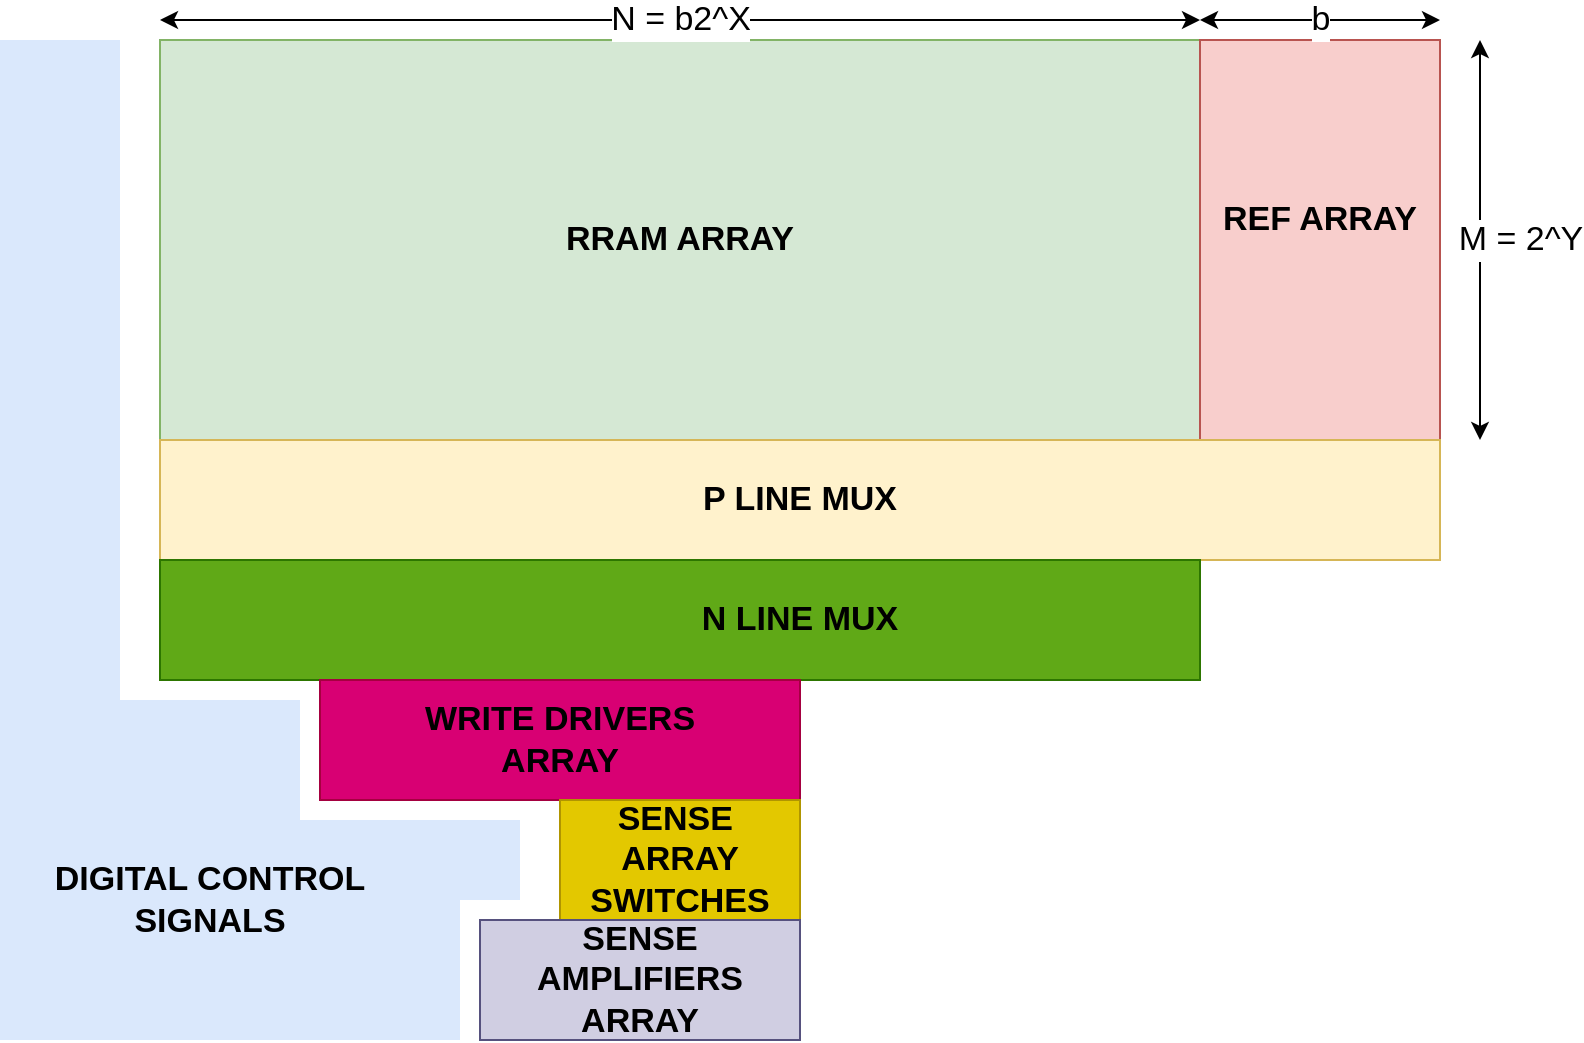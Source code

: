 <mxfile version="14.8.5" type="device"><diagram id="7RxyOyyKwwhVmQKm-WeD" name="Page-1"><mxGraphModel dx="1038" dy="489" grid="1" gridSize="10" guides="1" tooltips="1" connect="1" arrows="1" fold="1" page="1" pageScale="1" pageWidth="850" pageHeight="1100" math="0" shadow="0"><root><mxCell id="0"/><mxCell id="1" parent="0"/><mxCell id="-J6BGSLgd8SF7t0-IgIo-1" value="" style="rounded=0;whiteSpace=wrap;html=1;fillColor=#d5e8d4;strokeColor=#82b366;" parent="1" vertex="1"><mxGeometry x="80" y="40" width="520" height="200" as="geometry"/></mxCell><mxCell id="-J6BGSLgd8SF7t0-IgIo-2" value="" style="rounded=0;whiteSpace=wrap;html=1;fillColor=#f8cecc;strokeColor=#b85450;" parent="1" vertex="1"><mxGeometry x="600" y="40" width="120" height="200" as="geometry"/></mxCell><mxCell id="-J6BGSLgd8SF7t0-IgIo-4" value="" style="rounded=0;whiteSpace=wrap;html=1;fillColor=#fff2cc;strokeColor=#d6b656;" parent="1" vertex="1"><mxGeometry x="80" y="240" width="640" height="60" as="geometry"/></mxCell><mxCell id="-J6BGSLgd8SF7t0-IgIo-6" value="" style="rounded=0;whiteSpace=wrap;html=1;fillColor=#60a917;strokeColor=#2D7600;fontColor=#ffffff;" parent="1" vertex="1"><mxGeometry x="80" y="300" width="520" height="60" as="geometry"/></mxCell><mxCell id="-J6BGSLgd8SF7t0-IgIo-8" value="" style="rounded=0;whiteSpace=wrap;html=1;fillColor=#d80073;strokeColor=#A50040;fontColor=#ffffff;" parent="1" vertex="1"><mxGeometry x="160" y="360" width="240" height="60" as="geometry"/></mxCell><mxCell id="-J6BGSLgd8SF7t0-IgIo-11" value="" style="rounded=0;whiteSpace=wrap;html=1;fillColor=#e3c800;strokeColor=#B09500;fontColor=#000000;" parent="1" vertex="1"><mxGeometry x="280" y="420" width="120" height="60" as="geometry"/></mxCell><mxCell id="-J6BGSLgd8SF7t0-IgIo-12" value="" style="rounded=0;whiteSpace=wrap;html=1;fillColor=#d0cee2;strokeColor=#56517e;" parent="1" vertex="1"><mxGeometry x="240" y="480" width="160" height="60" as="geometry"/></mxCell><mxCell id="-J6BGSLgd8SF7t0-IgIo-15" value="" style="rounded=0;whiteSpace=wrap;html=1;fillColor=#dae8fc;strokeColor=none;" parent="1" vertex="1"><mxGeometry y="40" width="60" height="500" as="geometry"/></mxCell><mxCell id="-J6BGSLgd8SF7t0-IgIo-16" value="" style="rounded=0;whiteSpace=wrap;html=1;fillColor=#dae8fc;strokeColor=none;" parent="1" vertex="1"><mxGeometry x="60" y="370" width="90" height="170" as="geometry"/></mxCell><mxCell id="-J6BGSLgd8SF7t0-IgIo-17" value="" style="rounded=0;whiteSpace=wrap;html=1;fillColor=#dae8fc;strokeColor=none;" parent="1" vertex="1"><mxGeometry x="150" y="430" width="110" height="40" as="geometry"/></mxCell><mxCell id="-J6BGSLgd8SF7t0-IgIo-18" value="" style="rounded=0;whiteSpace=wrap;html=1;fillColor=#dae8fc;strokeColor=none;" parent="1" vertex="1"><mxGeometry x="150" y="470" width="80" height="70" as="geometry"/></mxCell><mxCell id="-J6BGSLgd8SF7t0-IgIo-20" value="RRAM ARRAY" style="text;html=1;strokeColor=none;fillColor=none;align=center;verticalAlign=middle;whiteSpace=wrap;rounded=0;fontSize=17;fontStyle=1" parent="1" vertex="1"><mxGeometry x="260" y="130" width="160" height="20" as="geometry"/></mxCell><mxCell id="-J6BGSLgd8SF7t0-IgIo-21" value="REF ARRAY" style="text;html=1;strokeColor=none;fillColor=none;align=center;verticalAlign=middle;whiteSpace=wrap;rounded=0;fontSize=17;fontStyle=1" parent="1" vertex="1"><mxGeometry x="580" y="120" width="160" height="20" as="geometry"/></mxCell><mxCell id="-J6BGSLgd8SF7t0-IgIo-22" value="P LINE MUX" style="text;html=1;strokeColor=none;fillColor=none;align=center;verticalAlign=middle;whiteSpace=wrap;rounded=0;fontSize=17;fontStyle=1" parent="1" vertex="1"><mxGeometry x="320" y="260" width="160" height="20" as="geometry"/></mxCell><mxCell id="-J6BGSLgd8SF7t0-IgIo-23" value="N LINE MUX" style="text;html=1;strokeColor=none;fillColor=none;align=center;verticalAlign=middle;whiteSpace=wrap;rounded=0;fontSize=17;fontStyle=1" parent="1" vertex="1"><mxGeometry x="320" y="320" width="160" height="20" as="geometry"/></mxCell><mxCell id="-J6BGSLgd8SF7t0-IgIo-24" value="WRITE DRIVERS ARRAY" style="text;html=1;strokeColor=none;fillColor=none;align=center;verticalAlign=middle;whiteSpace=wrap;rounded=0;fontSize=17;fontStyle=1" parent="1" vertex="1"><mxGeometry x="200" y="380" width="160" height="20" as="geometry"/></mxCell><mxCell id="-J6BGSLgd8SF7t0-IgIo-26" value="SENSE&amp;nbsp; ARRAY SWITCHES" style="text;html=1;strokeColor=none;fillColor=none;align=center;verticalAlign=middle;whiteSpace=wrap;rounded=0;fontSize=17;fontStyle=1" parent="1" vertex="1"><mxGeometry x="300" y="440" width="80" height="20" as="geometry"/></mxCell><mxCell id="-J6BGSLgd8SF7t0-IgIo-27" value="SENSE AMPLIFIERS ARRAY" style="text;html=1;strokeColor=none;fillColor=none;align=center;verticalAlign=middle;whiteSpace=wrap;rounded=0;fontSize=17;fontStyle=1" parent="1" vertex="1"><mxGeometry x="240" y="500" width="160" height="20" as="geometry"/></mxCell><mxCell id="-J6BGSLgd8SF7t0-IgIo-28" value="DIGITAL CONTROL SIGNALS" style="text;html=1;strokeColor=none;fillColor=none;align=center;verticalAlign=middle;whiteSpace=wrap;rounded=0;fontSize=17;fontStyle=1" parent="1" vertex="1"><mxGeometry x="25" y="460" width="160" height="20" as="geometry"/></mxCell><mxCell id="-J6BGSLgd8SF7t0-IgIo-29" value="N = b2^X" style="endArrow=classic;startArrow=classic;html=1;fontSize=17;" parent="1" edge="1"><mxGeometry width="50" height="50" relative="1" as="geometry"><mxPoint x="80" y="30" as="sourcePoint"/><mxPoint x="600" y="30" as="targetPoint"/></mxGeometry></mxCell><mxCell id="-J6BGSLgd8SF7t0-IgIo-30" value="b" style="endArrow=classic;startArrow=classic;html=1;fontSize=17;" parent="1" edge="1"><mxGeometry width="50" height="50" relative="1" as="geometry"><mxPoint x="600" y="30" as="sourcePoint"/><mxPoint x="720" y="30" as="targetPoint"/></mxGeometry></mxCell><mxCell id="-J6BGSLgd8SF7t0-IgIo-31" value="M = 2^Y" style="endArrow=classic;startArrow=classic;html=1;fontSize=17;" parent="1" edge="1"><mxGeometry y="-20" width="50" height="50" relative="1" as="geometry"><mxPoint x="740" y="240" as="sourcePoint"/><mxPoint x="740" y="40" as="targetPoint"/><mxPoint as="offset"/></mxGeometry></mxCell></root></mxGraphModel></diagram></mxfile>